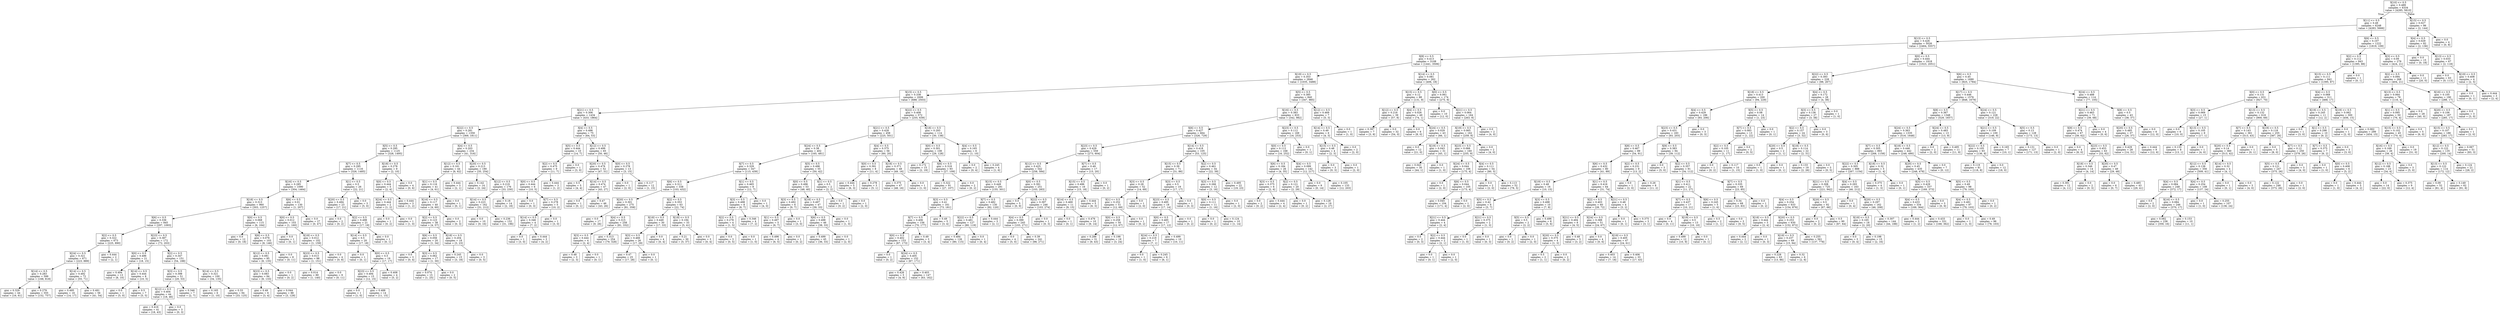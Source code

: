 digraph Tree {
node [shape=box] ;
0 [label="X[10] <= 0.5\ngini = 0.489\nsamples = 6334\nvalue = [4285, 5810]"] ;
1 [label="X[11] <= 0.5\ngini = 0.49\nsamples = 6248\nvalue = [4283, 5666]"] ;
0 -> 1 [labeldistance=2.5, labelangle=45, headlabel="True"] ;
2 [label="X[13] <= 0.5\ngini = 0.426\nsamples = 5026\nvalue = [2464, 5557]"] ;
1 -> 2 ;
3 [label="X[8] <= 0.5\ngini = 0.413\nsamples = 3108\nvalue = [1441, 3506]"] ;
2 -> 3 ;
4 [label="X[19] <= 0.5\ngini = 0.353\nsamples = 2846\nvalue = [1035, 3488]"] ;
3 -> 4 ;
5 [label="X[15] <= 0.5\ngini = 0.338\nsamples = 2006\nvalue = [688, 2503]"] ;
4 -> 5 ;
6 [label="X[21] <= 0.5\ngini = 0.306\nsamples = 1434\nvalue = [433, 1864]"] ;
5 -> 6 ;
7 [label="X[22] <= 0.5\ngini = 0.281\nsamples = 1359\nvalue = [369, 1811]"] ;
6 -> 7 ;
8 [label="X[5] <= 0.5\ngini = 0.295\nsamples = 1125\nvalue = [328, 1495]"] ;
7 -> 8 ;
9 [label="X[7] <= 0.5\ngini = 0.295\nsamples = 1116\nvalue = [326, 1485]"] ;
8 -> 9 ;
10 [label="X[16] <= 0.5\ngini = 0.285\nsamples = 1090\nvalue = [304, 1464]"] ;
9 -> 10 ;
11 [label="X[18] <= 0.5\ngini = 0.313\nsamples = 960\nvalue = [303, 1257]"] ;
10 -> 11 ;
12 [label="X[6] <= 0.5\ngini = 0.336\nsamples = 845\nvalue = [297, 1093]"] ;
11 -> 12 ;
13 [label="X[2] <= 0.5\ngini = 0.322\nsamples = 673\nvalue = [225, 890]"] ;
12 -> 13 ;
14 [label="X[24] <= 0.5\ngini = 0.321\nsamples = 671\nvalue = [223, 889]"] ;
13 -> 14 ;
15 [label="X[14] <= 0.5\ngini = 0.283\nsamples = 599\nvalue = [168, 818]"] ;
14 -> 15 ;
16 [label="gini = 0.329\nsamples = 44\nvalue = [16, 61]"] ;
15 -> 16 ;
17 [label="gini = 0.279\nsamples = 555\nvalue = [152, 757]"] ;
15 -> 17 ;
18 [label="X[14] <= 0.5\ngini = 0.492\nsamples = 72\nvalue = [55, 71]"] ;
14 -> 18 ;
19 [label="gini = 0.495\nsamples = 16\nvalue = [14, 17]"] ;
18 -> 19 ;
20 [label="gini = 0.491\nsamples = 56\nvalue = [41, 54]"] ;
18 -> 20 ;
21 [label="gini = 0.444\nsamples = 2\nvalue = [2, 1]"] ;
13 -> 21 ;
22 [label="X[23] <= 0.5\ngini = 0.387\nsamples = 172\nvalue = [72, 203]"] ;
12 -> 22 ;
23 [label="X[0] <= 0.5\ngini = 0.496\nsamples = 21\nvalue = [18, 15]"] ;
22 -> 23 ;
24 [label="gini = 0.494\nsamples = 13\nvalue = [8, 10]"] ;
23 -> 24 ;
25 [label="X[14] <= 0.5\ngini = 0.444\nsamples = 8\nvalue = [10, 5]"] ;
23 -> 25 ;
26 [label="gini = 0.0\nsamples = 1\nvalue = [5, 0]"] ;
25 -> 26 ;
27 [label="gini = 0.5\nsamples = 7\nvalue = [5, 5]"] ;
25 -> 27 ;
28 [label="X[2] <= 0.5\ngini = 0.347\nsamples = 151\nvalue = [54, 188]"] ;
22 -> 28 ;
29 [label="X[3] <= 0.5\ngini = 0.398\nsamples = 51\nvalue = [20, 53]"] ;
28 -> 29 ;
30 [label="X[12] <= 0.5\ngini = 0.404\nsamples = 44\nvalue = [18, 46]"] ;
29 -> 30 ;
31 [label="gini = 0.416\nsamples = 41\nvalue = [18, 43]"] ;
30 -> 31 ;
32 [label="gini = 0.0\nsamples = 3\nvalue = [0, 3]"] ;
30 -> 32 ;
33 [label="gini = 0.346\nsamples = 7\nvalue = [2, 7]"] ;
29 -> 33 ;
34 [label="X[14] <= 0.5\ngini = 0.321\nsamples = 100\nvalue = [34, 135]"] ;
28 -> 34 ;
35 [label="gini = 0.165\nsamples = 6\nvalue = [1, 10]"] ;
34 -> 35 ;
36 [label="gini = 0.33\nsamples = 94\nvalue = [33, 125]"] ;
34 -> 36 ;
37 [label="X[0] <= 0.5\ngini = 0.068\nsamples = 115\nvalue = [6, 164]"] ;
11 -> 37 ;
38 [label="gini = 0.0\nsamples = 12\nvalue = [0, 18]"] ;
37 -> 38 ;
39 [label="X[6] <= 0.5\ngini = 0.076\nsamples = 103\nvalue = [6, 146]"] ;
37 -> 39 ;
40 [label="X[12] <= 0.5\ngini = 0.081\nsamples = 95\nvalue = [6, 135]"] ;
39 -> 40 ;
41 [label="X[23] <= 0.5\ngini = 0.083\nsamples = 94\nvalue = [6, 133]"] ;
40 -> 41 ;
42 [label="gini = 0.49\nsamples = 6\nvalue = [3, 4]"] ;
41 -> 42 ;
43 [label="gini = 0.044\nsamples = 88\nvalue = [3, 129]"] ;
41 -> 43 ;
44 [label="gini = 0.0\nsamples = 1\nvalue = [0, 2]"] ;
40 -> 44 ;
45 [label="gini = 0.0\nsamples = 8\nvalue = [0, 11]"] ;
39 -> 45 ;
46 [label="X[6] <= 0.5\ngini = 0.01\nsamples = 130\nvalue = [1, 207]"] ;
10 -> 46 ;
47 [label="X[0] <= 0.5\ngini = 0.012\nsamples = 103\nvalue = [1, 160]"] ;
46 -> 47 ;
48 [label="gini = 0.0\nsamples = 1\nvalue = [0, 1]"] ;
47 -> 48 ;
49 [label="X[18] <= 0.5\ngini = 0.012\nsamples = 102\nvalue = [1, 159]"] ;
47 -> 49 ;
50 [label="X[23] <= 0.5\ngini = 0.013\nsamples = 98\nvalue = [1, 151]"] ;
49 -> 50 ;
51 [label="gini = 0.014\nsamples = 89\nvalue = [1, 140]"] ;
50 -> 51 ;
52 [label="gini = 0.0\nsamples = 9\nvalue = [0, 11]"] ;
50 -> 52 ;
53 [label="gini = 0.0\nsamples = 4\nvalue = [0, 8]"] ;
49 -> 53 ;
54 [label="gini = 0.0\nsamples = 27\nvalue = [0, 47]"] ;
46 -> 54 ;
55 [label="X[1] <= 0.5\ngini = 0.5\nsamples = 26\nvalue = [22, 21]"] ;
9 -> 55 ;
56 [label="X[20] <= 0.5\ngini = 0.494\nsamples = 23\nvalue = [17, 21]"] ;
55 -> 56 ;
57 [label="gini = 0.0\nsamples = 2\nvalue = [0, 2]"] ;
56 -> 57 ;
58 [label="X[2] <= 0.5\ngini = 0.498\nsamples = 21\nvalue = [17, 19]"] ;
56 -> 58 ;
59 [label="X[14] <= 0.5\ngini = 0.5\nsamples = 20\nvalue = [17, 18]"] ;
58 -> 59 ;
60 [label="gini = 0.0\nsamples = 1\nvalue = [0, 1]"] ;
59 -> 60 ;
61 [label="X[0] <= 0.5\ngini = 0.5\nsamples = 19\nvalue = [17, 17]"] ;
59 -> 61 ;
62 [label="X[23] <= 0.5\ngini = 0.494\nsamples = 15\nvalue = [12, 15]"] ;
61 -> 62 ;
63 [label="gini = 0.0\nsamples = 1\nvalue = [1, 0]"] ;
62 -> 63 ;
64 [label="gini = 0.488\nsamples = 14\nvalue = [11, 15]"] ;
62 -> 64 ;
65 [label="gini = 0.408\nsamples = 4\nvalue = [5, 2]"] ;
61 -> 65 ;
66 [label="gini = 0.0\nsamples = 1\nvalue = [0, 1]"] ;
58 -> 66 ;
67 [label="gini = 0.0\nsamples = 3\nvalue = [5, 0]"] ;
55 -> 67 ;
68 [label="X[18] <= 0.5\ngini = 0.278\nsamples = 9\nvalue = [2, 10]"] ;
8 -> 68 ;
69 [label="X[0] <= 0.5\ngini = 0.444\nsamples = 5\nvalue = [2, 4]"] ;
68 -> 69 ;
70 [label="X[24] <= 0.5\ngini = 0.444\nsamples = 2\nvalue = [1, 2]"] ;
69 -> 70 ;
71 [label="gini = 0.0\nsamples = 1\nvalue = [0, 2]"] ;
70 -> 71 ;
72 [label="gini = 0.0\nsamples = 1\nvalue = [1, 0]"] ;
70 -> 72 ;
73 [label="gini = 0.444\nsamples = 3\nvalue = [1, 2]"] ;
69 -> 73 ;
74 [label="gini = 0.0\nsamples = 4\nvalue = [0, 6]"] ;
68 -> 74 ;
75 [label="X[4] <= 0.5\ngini = 0.203\nsamples = 234\nvalue = [41, 316]"] ;
7 -> 75 ;
76 [label="X[12] <= 0.5\ngini = 0.161\nsamples = 44\nvalue = [6, 62]"] ;
75 -> 76 ;
77 [label="X[1] <= 0.5\ngini = 0.116\nsamples = 41\nvalue = [4, 61]"] ;
76 -> 77 ;
78 [label="X[16] <= 0.5\ngini = 0.117\nsamples = 40\nvalue = [4, 60]"] ;
77 -> 78 ;
79 [label="X[2] <= 0.5\ngini = 0.123\nsamples = 38\nvalue = [4, 57]"] ;
78 -> 79 ;
80 [label="X[6] <= 0.5\ngini = 0.056\nsamples = 20\nvalue = [1, 34]"] ;
79 -> 80 ;
81 [label="gini = 0.0\nsamples = 3\nvalue = [0, 4]"] ;
80 -> 81 ;
82 [label="X[3] <= 0.5\ngini = 0.062\nsamples = 17\nvalue = [1, 30]"] ;
80 -> 82 ;
83 [label="gini = 0.074\nsamples = 15\nvalue = [1, 25]"] ;
82 -> 83 ;
84 [label="gini = 0.0\nsamples = 2\nvalue = [0, 5]"] ;
82 -> 84 ;
85 [label="X[18] <= 0.5\ngini = 0.204\nsamples = 18\nvalue = [3, 23]"] ;
79 -> 85 ;
86 [label="gini = 0.245\nsamples = 15\nvalue = [3, 18]"] ;
85 -> 86 ;
87 [label="gini = 0.0\nsamples = 3\nvalue = [0, 5]"] ;
85 -> 87 ;
88 [label="gini = 0.0\nsamples = 2\nvalue = [0, 3]"] ;
78 -> 88 ;
89 [label="gini = 0.0\nsamples = 1\nvalue = [0, 1]"] ;
77 -> 89 ;
90 [label="gini = 0.444\nsamples = 3\nvalue = [2, 1]"] ;
76 -> 90 ;
91 [label="X[20] <= 0.5\ngini = 0.213\nsamples = 190\nvalue = [35, 254]"] ;
75 -> 91 ;
92 [label="gini = 0.142\nsamples = 14\nvalue = [2, 24]"] ;
91 -> 92 ;
93 [label="X[12] <= 0.5\ngini = 0.219\nsamples = 176\nvalue = [33, 230]"] ;
91 -> 93 ;
94 [label="X[14] <= 0.5\ngini = 0.223\nsamples = 162\nvalue = [31, 212]"] ;
93 -> 94 ;
95 [label="gini = 0.0\nsamples = 10\nvalue = [0, 16]"] ;
94 -> 95 ;
96 [label="gini = 0.236\nsamples = 152\nvalue = [31, 196]"] ;
94 -> 96 ;
97 [label="gini = 0.18\nsamples = 14\nvalue = [2, 18]"] ;
93 -> 97 ;
98 [label="X[4] <= 0.5\ngini = 0.496\nsamples = 75\nvalue = [64, 53]"] ;
6 -> 98 ;
99 [label="X[5] <= 0.5\ngini = 0.444\nsamples = 10\nvalue = [14, 7]"] ;
98 -> 99 ;
100 [label="X[2] <= 0.5\ngini = 0.475\nsamples = 9\nvalue = [11, 7]"] ;
99 -> 100 ;
101 [label="X[0] <= 0.5\ngini = 0.444\nsamples = 6\nvalue = [10, 5]"] ;
100 -> 101 ;
102 [label="gini = 0.0\nsamples = 1\nvalue = [0, 3]"] ;
101 -> 102 ;
103 [label="X[7] <= 0.5\ngini = 0.278\nsamples = 5\nvalue = [10, 2]"] ;
101 -> 103 ;
104 [label="X[14] <= 0.5\ngini = 0.346\nsamples = 4\nvalue = [7, 2]"] ;
103 -> 104 ;
105 [label="gini = 0.0\nsamples = 1\nvalue = [3, 0]"] ;
104 -> 105 ;
106 [label="gini = 0.444\nsamples = 3\nvalue = [4, 2]"] ;
104 -> 106 ;
107 [label="gini = 0.0\nsamples = 1\nvalue = [3, 0]"] ;
103 -> 107 ;
108 [label="gini = 0.444\nsamples = 3\nvalue = [1, 2]"] ;
100 -> 108 ;
109 [label="gini = 0.0\nsamples = 1\nvalue = [3, 0]"] ;
99 -> 109 ;
110 [label="X[12] <= 0.5\ngini = 0.499\nsamples = 65\nvalue = [50, 46]"] ;
98 -> 110 ;
111 [label="X[20] <= 0.5\ngini = 0.479\nsamples = 52\nvalue = [47, 31]"] ;
110 -> 111 ;
112 [label="gini = 0.5\nsamples = 5\nvalue = [4, 4]"] ;
111 -> 112 ;
113 [label="X[14] <= 0.5\ngini = 0.474\nsamples = 47\nvalue = [43, 27]"] ;
111 -> 113 ;
114 [label="gini = 0.0\nsamples = 1\nvalue = [0, 1]"] ;
113 -> 114 ;
115 [label="gini = 0.47\nsamples = 46\nvalue = [43, 26]"] ;
113 -> 115 ;
116 [label="X[0] <= 0.5\ngini = 0.278\nsamples = 13\nvalue = [3, 15]"] ;
110 -> 116 ;
117 [label="gini = 0.0\nsamples = 1\nvalue = [2, 0]"] ;
116 -> 117 ;
118 [label="gini = 0.117\nsamples = 12\nvalue = [1, 15]"] ;
116 -> 118 ;
119 [label="X[22] <= 0.5\ngini = 0.408\nsamples = 572\nvalue = [255, 639]"] ;
5 -> 119 ;
120 [label="X[21] <= 0.5\ngini = 0.428\nsamples = 458\nvalue = [225, 501]"] ;
119 -> 120 ;
121 [label="X[24] <= 0.5\ngini = 0.38\nsamples = 402\nvalue = [165, 481]"] ;
120 -> 121 ;
122 [label="X[7] <= 0.5\ngini = 0.329\nsamples = 347\nvalue = [115, 439]"] ;
121 -> 122 ;
123 [label="X[6] <= 0.5\ngini = 0.311\nsamples = 338\nvalue = [103, 432]"] ;
122 -> 123 ;
124 [label="X[20] <= 0.5\ngini = 0.301\nsamples = 275\nvalue = [81, 358]"] ;
123 -> 124 ;
125 [label="gini = 0.0\nsamples = 17\nvalue = [0, 26]"] ;
124 -> 125 ;
126 [label="X[4] <= 0.5\ngini = 0.315\nsamples = 258\nvalue = [81, 332]"] ;
124 -> 126 ;
127 [label="X[3] <= 0.5\ngini = 0.444\nsamples = 4\nvalue = [2, 4]"] ;
126 -> 127 ;
128 [label="gini = 0.48\nsamples = 3\nvalue = [2, 3]"] ;
127 -> 128 ;
129 [label="gini = 0.0\nsamples = 1\nvalue = [0, 1]"] ;
127 -> 129 ;
130 [label="gini = 0.313\nsamples = 254\nvalue = [79, 328]"] ;
126 -> 130 ;
131 [label="X[2] <= 0.5\ngini = 0.353\nsamples = 63\nvalue = [22, 74]"] ;
123 -> 131 ;
132 [label="X[18] <= 0.5\ngini = 0.449\nsamples = 30\nvalue = [17, 33]"] ;
131 -> 132 ;
133 [label="X[3] <= 0.5\ngini = 0.466\nsamples = 26\nvalue = [17, 29]"] ;
132 -> 133 ;
134 [label="gini = 0.47\nsamples = 25\nvalue = [17, 28]"] ;
133 -> 134 ;
135 [label="gini = 0.0\nsamples = 1\nvalue = [0, 1]"] ;
133 -> 135 ;
136 [label="gini = 0.0\nsamples = 4\nvalue = [0, 4]"] ;
132 -> 136 ;
137 [label="X[18] <= 0.5\ngini = 0.194\nsamples = 33\nvalue = [5, 41]"] ;
131 -> 137 ;
138 [label="gini = 0.21\nsamples = 30\nvalue = [5, 37]"] ;
137 -> 138 ;
139 [label="gini = 0.0\nsamples = 3\nvalue = [0, 4]"] ;
137 -> 139 ;
140 [label="X[1] <= 0.5\ngini = 0.465\nsamples = 9\nvalue = [12, 7]"] ;
122 -> 140 ;
141 [label="X[3] <= 0.5\ngini = 0.498\nsamples = 8\nvalue = [8, 7]"] ;
140 -> 141 ;
142 [label="X[2] <= 0.5\ngini = 0.278\nsamples = 4\nvalue = [1, 5]"] ;
141 -> 142 ;
143 [label="gini = 0.0\nsamples = 3\nvalue = [0, 5]"] ;
142 -> 143 ;
144 [label="gini = 0.0\nsamples = 1\nvalue = [1, 0]"] ;
142 -> 144 ;
145 [label="gini = 0.346\nsamples = 4\nvalue = [7, 2]"] ;
141 -> 145 ;
146 [label="gini = 0.0\nsamples = 1\nvalue = [4, 0]"] ;
140 -> 146 ;
147 [label="X[5] <= 0.5\ngini = 0.496\nsamples = 55\nvalue = [50, 42]"] ;
121 -> 147 ;
148 [label="X[0] <= 0.5\ngini = 0.496\nsamples = 53\nvalue = [48, 40]"] ;
147 -> 148 ;
149 [label="X[3] <= 0.5\ngini = 0.492\nsamples = 6\nvalue = [9, 7]"] ;
148 -> 149 ;
150 [label="X[1] <= 0.5\ngini = 0.497\nsamples = 5\nvalue = [6, 7]"] ;
149 -> 150 ;
151 [label="gini = 0.496\nsamples = 4\nvalue = [6, 5]"] ;
150 -> 151 ;
152 [label="gini = 0.0\nsamples = 1\nvalue = [0, 2]"] ;
150 -> 152 ;
153 [label="gini = 0.0\nsamples = 1\nvalue = [3, 0]"] ;
149 -> 153 ;
154 [label="X[18] <= 0.5\ngini = 0.497\nsamples = 47\nvalue = [39, 33]"] ;
148 -> 154 ;
155 [label="X[6] <= 0.5\ngini = 0.498\nsamples = 46\nvalue = [38, 33]"] ;
154 -> 155 ;
156 [label="gini = 0.499\nsamples = 45\nvalue = [36, 33]"] ;
155 -> 156 ;
157 [label="gini = 0.0\nsamples = 1\nvalue = [2, 0]"] ;
155 -> 157 ;
158 [label="gini = 0.0\nsamples = 1\nvalue = [1, 0]"] ;
154 -> 158 ;
159 [label="X[1] <= 0.5\ngini = 0.5\nsamples = 2\nvalue = [2, 2]"] ;
147 -> 159 ;
160 [label="gini = 0.0\nsamples = 1\nvalue = [0, 2]"] ;
159 -> 160 ;
161 [label="gini = 0.0\nsamples = 1\nvalue = [2, 0]"] ;
159 -> 161 ;
162 [label="X[4] <= 0.5\ngini = 0.375\nsamples = 56\nvalue = [60, 20]"] ;
120 -> 162 ;
163 [label="X[0] <= 0.5\ngini = 0.391\nsamples = 8\nvalue = [11, 4]"] ;
162 -> 163 ;
164 [label="gini = 0.444\nsamples = 5\nvalue = [6, 3]"] ;
163 -> 164 ;
165 [label="gini = 0.278\nsamples = 3\nvalue = [5, 1]"] ;
163 -> 165 ;
166 [label="X[18] <= 0.5\ngini = 0.371\nsamples = 48\nvalue = [49, 16]"] ;
162 -> 166 ;
167 [label="gini = 0.375\nsamples = 47\nvalue = [48, 16]"] ;
166 -> 167 ;
168 [label="gini = 0.0\nsamples = 1\nvalue = [1, 0]"] ;
166 -> 168 ;
169 [label="X[18] <= 0.5\ngini = 0.293\nsamples = 114\nvalue = [30, 138]"] ;
119 -> 169 ;
170 [label="X[0] <= 0.5\ngini = 0.301\nsamples = 108\nvalue = [29, 128]"] ;
169 -> 170 ;
171 [label="gini = 0.172\nsamples = 15\nvalue = [2, 19]"] ;
170 -> 171 ;
172 [label="X[6] <= 0.5\ngini = 0.318\nsamples = 93\nvalue = [27, 109]"] ;
170 -> 172 ;
173 [label="gini = 0.322\nsamples = 91\nvalue = [27, 107]"] ;
172 -> 173 ;
174 [label="gini = 0.0\nsamples = 2\nvalue = [0, 2]"] ;
172 -> 174 ;
175 [label="X[4] <= 0.5\ngini = 0.165\nsamples = 6\nvalue = [1, 10]"] ;
169 -> 175 ;
176 [label="gini = 0.0\nsamples = 2\nvalue = [0, 4]"] ;
175 -> 176 ;
177 [label="gini = 0.245\nsamples = 4\nvalue = [1, 6]"] ;
175 -> 177 ;
178 [label="X[5] <= 0.5\ngini = 0.385\nsamples = 840\nvalue = [347, 985]"] ;
4 -> 178 ;
179 [label="X[16] <= 0.5\ngini = 0.383\nsamples = 833\nvalue = [342, 982]"] ;
178 -> 179 ;
180 [label="X[6] <= 0.5\ngini = 0.427\nsamples = 664\nvalue = [326, 729]"] ;
179 -> 180 ;
181 [label="X[23] <= 0.5\ngini = 0.429\nsamples = 559\nvalue = [273, 604]"] ;
180 -> 181 ;
182 [label="X[12] <= 0.5\ngini = 0.425\nsamples = 542\nvalue = [258, 584]"] ;
181 -> 182 ;
183 [label="X[15] <= 0.5\ngini = 0.449\nsamples = 291\nvalue = [155, 301]"] ;
182 -> 183 ;
184 [label="X[3] <= 0.5\ngini = 0.41\nsamples = 161\nvalue = [73, 181]"] ;
183 -> 184 ;
185 [label="X[7] <= 0.5\ngini = 0.406\nsamples = 156\nvalue = [70, 177]"] ;
184 -> 185 ;
186 [label="X[0] <= 0.5\ngini = 0.402\nsamples = 153\nvalue = [67, 173]"] ;
185 -> 186 ;
187 [label="gini = 0.0\nsamples = 1\nvalue = [0, 2]"] ;
186 -> 187 ;
188 [label="X[24] <= 0.5\ngini = 0.405\nsamples = 152\nvalue = [67, 171]"] ;
186 -> 188 ;
189 [label="gini = 0.426\nsamples = 5\nvalue = [4, 9]"] ;
188 -> 189 ;
190 [label="gini = 0.403\nsamples = 147\nvalue = [63, 162]"] ;
188 -> 190 ;
191 [label="gini = 0.49\nsamples = 3\nvalue = [3, 4]"] ;
185 -> 191 ;
192 [label="gini = 0.49\nsamples = 5\nvalue = [3, 4]"] ;
184 -> 192 ;
193 [label="X[7] <= 0.5\ngini = 0.482\nsamples = 130\nvalue = [82, 120]"] ;
183 -> 193 ;
194 [label="X[22] <= 0.5\ngini = 0.481\nsamples = 127\nvalue = [80, 119]"] ;
193 -> 194 ;
195 [label="gini = 0.484\nsamples = 126\nvalue = [80, 115]"] ;
194 -> 195 ;
196 [label="gini = 0.0\nsamples = 1\nvalue = [0, 4]"] ;
194 -> 196 ;
197 [label="gini = 0.444\nsamples = 3\nvalue = [2, 1]"] ;
193 -> 197 ;
198 [label="X[0] <= 0.5\ngini = 0.391\nsamples = 251\nvalue = [103, 283]"] ;
182 -> 198 ;
199 [label="gini = 0.0\nsamples = 5\nvalue = [0, 9]"] ;
198 -> 199 ;
200 [label="X[22] <= 0.5\ngini = 0.397\nsamples = 246\nvalue = [103, 274]"] ;
198 -> 200 ;
201 [label="X[4] <= 0.5\ngini = 0.399\nsamples = 245\nvalue = [103, 271]"] ;
200 -> 201 ;
202 [label="gini = 0.0\nsamples = 4\nvalue = [5, 0]"] ;
201 -> 202 ;
203 [label="gini = 0.39\nsamples = 241\nvalue = [98, 271]"] ;
201 -> 203 ;
204 [label="gini = 0.0\nsamples = 1\nvalue = [0, 3]"] ;
200 -> 204 ;
205 [label="X[7] <= 0.5\ngini = 0.49\nsamples = 17\nvalue = [15, 20]"] ;
181 -> 205 ;
206 [label="X[15] <= 0.5\ngini = 0.496\nsamples = 16\nvalue = [15, 18]"] ;
205 -> 206 ;
207 [label="X[14] <= 0.5\ngini = 0.469\nsamples = 11\nvalue = [9, 15]"] ;
206 -> 207 ;
208 [label="gini = 0.0\nsamples = 1\nvalue = [0, 1]"] ;
207 -> 208 ;
209 [label="gini = 0.476\nsamples = 10\nvalue = [9, 14]"] ;
207 -> 209 ;
210 [label="gini = 0.444\nsamples = 5\nvalue = [6, 3]"] ;
206 -> 210 ;
211 [label="gini = 0.0\nsamples = 1\nvalue = [0, 2]"] ;
205 -> 211 ;
212 [label="X[14] <= 0.5\ngini = 0.418\nsamples = 105\nvalue = [53, 125]"] ;
180 -> 212 ;
213 [label="X[15] <= 0.5\ngini = 0.39\nsamples = 71\nvalue = [31, 86]"] ;
212 -> 213 ;
214 [label="X[3] <= 0.5\ngini = 0.28\nsamples = 52\nvalue = [14, 69]"] ;
213 -> 214 ;
215 [label="X[1] <= 0.5\ngini = 0.252\nsamples = 51\nvalue = [12, 69]"] ;
214 -> 215 ;
216 [label="X[0] <= 0.5\ngini = 0.258\nsamples = 50\nvalue = [12, 67]"] ;
215 -> 216 ;
217 [label="gini = 0.286\nsamples = 31\nvalue = [9, 43]"] ;
216 -> 217 ;
218 [label="gini = 0.198\nsamples = 19\nvalue = [3, 24]"] ;
216 -> 218 ;
219 [label="gini = 0.0\nsamples = 1\nvalue = [0, 2]"] ;
215 -> 219 ;
220 [label="gini = 0.0\nsamples = 1\nvalue = [2, 0]"] ;
214 -> 220 ;
221 [label="X[3] <= 0.5\ngini = 0.5\nsamples = 19\nvalue = [17, 17]"] ;
213 -> 221 ;
222 [label="X[23] <= 0.5\ngini = 0.495\nsamples = 18\nvalue = [17, 14]"] ;
221 -> 222 ;
223 [label="X[0] <= 0.5\ngini = 0.485\nsamples = 17\nvalue = [17, 12]"] ;
222 -> 223 ;
224 [label="X[24] <= 0.5\ngini = 0.219\nsamples = 7\nvalue = [7, 1]"] ;
223 -> 224 ;
225 [label="gini = 0.0\nsamples = 1\nvalue = [1, 0]"] ;
224 -> 225 ;
226 [label="gini = 0.245\nsamples = 6\nvalue = [6, 1]"] ;
224 -> 226 ;
227 [label="gini = 0.499\nsamples = 10\nvalue = [10, 11]"] ;
223 -> 227 ;
228 [label="gini = 0.0\nsamples = 1\nvalue = [0, 2]"] ;
222 -> 228 ;
229 [label="gini = 0.0\nsamples = 1\nvalue = [0, 3]"] ;
221 -> 229 ;
230 [label="X[2] <= 0.5\ngini = 0.461\nsamples = 34\nvalue = [22, 39]"] ;
212 -> 230 ;
231 [label="X[3] <= 0.5\ngini = 0.266\nsamples = 12\nvalue = [3, 16]"] ;
230 -> 231 ;
232 [label="X[0] <= 0.5\ngini = 0.111\nsamples = 11\nvalue = [1, 16]"] ;
231 -> 232 ;
233 [label="gini = 0.0\nsamples = 1\nvalue = [0, 2]"] ;
232 -> 233 ;
234 [label="gini = 0.124\nsamples = 10\nvalue = [1, 14]"] ;
232 -> 234 ;
235 [label="gini = 0.0\nsamples = 1\nvalue = [2, 0]"] ;
231 -> 235 ;
236 [label="gini = 0.495\nsamples = 22\nvalue = [19, 23]"] ;
230 -> 236 ;
237 [label="X[23] <= 0.5\ngini = 0.112\nsamples = 169\nvalue = [16, 253]"] ;
179 -> 237 ;
238 [label="X[0] <= 0.5\ngini = 0.112\nsamples = 168\nvalue = [16, 252]"] ;
237 -> 238 ;
239 [label="X[6] <= 0.5\ngini = 0.184\nsamples = 26\nvalue = [4, 35]"] ;
238 -> 239 ;
240 [label="X[3] <= 0.5\ngini = 0.375\nsamples = 6\nvalue = [2, 6]"] ;
239 -> 240 ;
241 [label="gini = 0.0\nsamples = 2\nvalue = [0, 2]"] ;
240 -> 241 ;
242 [label="gini = 0.444\nsamples = 4\nvalue = [2, 4]"] ;
240 -> 242 ;
243 [label="X[2] <= 0.5\ngini = 0.121\nsamples = 20\nvalue = [2, 29]"] ;
239 -> 243 ;
244 [label="gini = 0.0\nsamples = 1\nvalue = [0, 2]"] ;
243 -> 244 ;
245 [label="gini = 0.128\nsamples = 19\nvalue = [2, 27]"] ;
243 -> 245 ;
246 [label="X[4] <= 0.5\ngini = 0.099\nsamples = 142\nvalue = [12, 217]"] ;
238 -> 246 ;
247 [label="gini = 0.0\nsamples = 9\nvalue = [0, 14]"] ;
246 -> 247 ;
248 [label="gini = 0.105\nsamples = 133\nvalue = [12, 203]"] ;
246 -> 248 ;
249 [label="gini = 0.0\nsamples = 1\nvalue = [0, 1]"] ;
237 -> 249 ;
250 [label="X[12] <= 0.5\ngini = 0.469\nsamples = 7\nvalue = [5, 3]"] ;
178 -> 250 ;
251 [label="X[14] <= 0.5\ngini = 0.49\nsamples = 6\nvalue = [4, 3]"] ;
250 -> 251 ;
252 [label="X[15] <= 0.5\ngini = 0.48\nsamples = 4\nvalue = [2, 3]"] ;
251 -> 252 ;
253 [label="gini = 0.0\nsamples = 3\nvalue = [0, 3]"] ;
252 -> 253 ;
254 [label="gini = 0.0\nsamples = 1\nvalue = [2, 0]"] ;
252 -> 254 ;
255 [label="gini = 0.0\nsamples = 2\nvalue = [2, 0]"] ;
251 -> 255 ;
256 [label="gini = 0.0\nsamples = 1\nvalue = [1, 0]"] ;
250 -> 256 ;
257 [label="X[14] <= 0.5\ngini = 0.081\nsamples = 262\nvalue = [406, 18]"] ;
3 -> 257 ;
258 [label="X[15] <= 0.5\ngini = 0.12\nsamples = 88\nvalue = [131, 9]"] ;
257 -> 258 ;
259 [label="X[12] <= 0.5\ngini = 0.216\nsamples = 39\nvalue = [57, 8]"] ;
258 -> 259 ;
260 [label="gini = 0.397\nsamples = 7\nvalue = [3, 8]"] ;
259 -> 260 ;
261 [label="gini = 0.0\nsamples = 32\nvalue = [54, 0]"] ;
259 -> 261 ;
262 [label="X[4] <= 0.5\ngini = 0.026\nsamples = 49\nvalue = [74, 1]"] ;
258 -> 262 ;
263 [label="gini = 0.0\nsamples = 6\nvalue = [8, 0]"] ;
262 -> 263 ;
264 [label="X[24] <= 0.5\ngini = 0.029\nsamples = 43\nvalue = [66, 1]"] ;
262 -> 264 ;
265 [label="gini = 0.0\nsamples = 12\nvalue = [21, 0]"] ;
264 -> 265 ;
266 [label="X[19] <= 0.5\ngini = 0.043\nsamples = 31\nvalue = [45, 1]"] ;
264 -> 266 ;
267 [label="gini = 0.043\nsamples = 30\nvalue = [44, 1]"] ;
266 -> 267 ;
268 [label="gini = 0.0\nsamples = 1\nvalue = [1, 0]"] ;
266 -> 268 ;
269 [label="X[0] <= 0.5\ngini = 0.061\nsamples = 174\nvalue = [275, 9]"] ;
257 -> 269 ;
270 [label="gini = 0.0\nsamples = 10\nvalue = [12, 0]"] ;
269 -> 270 ;
271 [label="X[21] <= 0.5\ngini = 0.064\nsamples = 164\nvalue = [263, 9]"] ;
269 -> 271 ;
272 [label="X[19] <= 0.5\ngini = 0.065\nsamples = 162\nvalue = [259, 9]"] ;
271 -> 272 ;
273 [label="X[23] <= 0.5\ngini = 0.066\nsamples = 160\nvalue = [255, 9]"] ;
272 -> 273 ;
274 [label="X[24] <= 0.5\ngini = 0.044\nsamples = 106\nvalue = [175, 4]"] ;
273 -> 274 ;
275 [label="gini = 0.0\nsamples = 1\nvalue = [2, 0]"] ;
274 -> 275 ;
276 [label="X[6] <= 0.5\ngini = 0.044\nsamples = 105\nvalue = [173, 4]"] ;
274 -> 276 ;
277 [label="gini = 0.045\nsamples = 104\nvalue = [171, 4]"] ;
276 -> 277 ;
278 [label="gini = 0.0\nsamples = 1\nvalue = [2, 0]"] ;
276 -> 278 ;
279 [label="X[4] <= 0.5\ngini = 0.111\nsamples = 54\nvalue = [80, 5]"] ;
273 -> 279 ;
280 [label="gini = 0.0\nsamples = 2\nvalue = [2, 0]"] ;
279 -> 280 ;
281 [label="gini = 0.113\nsamples = 52\nvalue = [78, 5]"] ;
279 -> 281 ;
282 [label="gini = 0.0\nsamples = 2\nvalue = [4, 0]"] ;
272 -> 282 ;
283 [label="gini = 0.0\nsamples = 2\nvalue = [4, 0]"] ;
271 -> 283 ;
284 [label="X[0] <= 0.5\ngini = 0.444\nsamples = 1918\nvalue = [1023, 2051]"] ;
2 -> 284 ;
285 [label="X[22] <= 0.5\ngini = 0.393\nsamples = 228\nvalue = [98, 267]"] ;
284 -> 285 ;
286 [label="X[18] <= 0.5\ngini = 0.413\nsamples = 200\nvalue = [94, 229]"] ;
285 -> 286 ;
287 [label="X[4] <= 0.5\ngini = 0.429\nsamples = 186\nvalue = [93, 206]"] ;
286 -> 287 ;
288 [label="X[23] <= 0.5\ngini = 0.431\nsamples = 183\nvalue = [93, 203]"] ;
287 -> 288 ;
289 [label="X[8] <= 0.5\ngini = 0.467\nsamples = 89\nvalue = [54, 91]"] ;
288 -> 289 ;
290 [label="X[6] <= 0.5\ngini = 0.432\nsamples = 80\nvalue = [41, 89]"] ;
289 -> 290 ;
291 [label="X[19] <= 0.5\ngini = 0.48\nsamples = 16\nvalue = [10, 15]"] ;
290 -> 291 ;
292 [label="X[5] <= 0.5\ngini = 0.42\nsamples = 6\nvalue = [3, 7]"] ;
291 -> 292 ;
293 [label="X[21] <= 0.5\ngini = 0.444\nsamples = 4\nvalue = [2, 4]"] ;
292 -> 293 ;
294 [label="gini = 0.0\nsamples = 2\nvalue = [0, 3]"] ;
293 -> 294 ;
295 [label="X[2] <= 0.5\ngini = 0.444\nsamples = 2\nvalue = [2, 1]"] ;
293 -> 295 ;
296 [label="gini = 0.0\nsamples = 1\nvalue = [0, 1]"] ;
295 -> 296 ;
297 [label="gini = 0.0\nsamples = 1\nvalue = [2, 0]"] ;
295 -> 297 ;
298 [label="X[21] <= 0.5\ngini = 0.375\nsamples = 2\nvalue = [1, 3]"] ;
292 -> 298 ;
299 [label="gini = 0.0\nsamples = 1\nvalue = [1, 0]"] ;
298 -> 299 ;
300 [label="gini = 0.0\nsamples = 1\nvalue = [0, 3]"] ;
298 -> 300 ;
301 [label="X[3] <= 0.5\ngini = 0.498\nsamples = 10\nvalue = [7, 8]"] ;
291 -> 301 ;
302 [label="X[5] <= 0.5\ngini = 0.5\nsamples = 2\nvalue = [2, 2]"] ;
301 -> 302 ;
303 [label="gini = 0.0\nsamples = 1\nvalue = [0, 2]"] ;
302 -> 303 ;
304 [label="gini = 0.0\nsamples = 1\nvalue = [2, 0]"] ;
302 -> 304 ;
305 [label="gini = 0.496\nsamples = 8\nvalue = [5, 6]"] ;
301 -> 305 ;
306 [label="X[1] <= 0.5\ngini = 0.416\nsamples = 64\nvalue = [31, 74]"] ;
290 -> 306 ;
307 [label="X[2] <= 0.5\ngini = 0.403\nsamples = 60\nvalue = [28, 72]"] ;
306 -> 307 ;
308 [label="X[21] <= 0.5\ngini = 0.494\nsamples = 9\nvalue = [4, 5]"] ;
307 -> 308 ;
309 [label="X[20] <= 0.5\ngini = 0.375\nsamples = 4\nvalue = [1, 3]"] ;
308 -> 309 ;
310 [label="gini = 0.5\nsamples = 2\nvalue = [1, 1]"] ;
309 -> 310 ;
311 [label="gini = 0.0\nsamples = 2\nvalue = [0, 2]"] ;
309 -> 311 ;
312 [label="gini = 0.48\nsamples = 5\nvalue = [3, 2]"] ;
308 -> 312 ;
313 [label="X[24] <= 0.5\ngini = 0.388\nsamples = 51\nvalue = [24, 67]"] ;
307 -> 313 ;
314 [label="gini = 0.0\nsamples = 4\nvalue = [0, 6]"] ;
313 -> 314 ;
315 [label="X[19] <= 0.5\ngini = 0.405\nsamples = 47\nvalue = [24, 61]"] ;
313 -> 315 ;
316 [label="gini = 0.403\nsamples = 14\nvalue = [7, 18]"] ;
315 -> 316 ;
317 [label="gini = 0.406\nsamples = 33\nvalue = [17, 43]"] ;
315 -> 317 ;
318 [label="X[21] <= 0.5\ngini = 0.48\nsamples = 4\nvalue = [3, 2]"] ;
306 -> 318 ;
319 [label="gini = 0.0\nsamples = 1\nvalue = [0, 1]"] ;
318 -> 319 ;
320 [label="gini = 0.375\nsamples = 3\nvalue = [3, 1]"] ;
318 -> 320 ;
321 [label="X[2] <= 0.5\ngini = 0.231\nsamples = 9\nvalue = [13, 2]"] ;
289 -> 321 ;
322 [label="gini = 0.0\nsamples = 1\nvalue = [2, 0]"] ;
321 -> 322 ;
323 [label="gini = 0.26\nsamples = 8\nvalue = [11, 2]"] ;
321 -> 323 ;
324 [label="X[9] <= 0.5\ngini = 0.383\nsamples = 94\nvalue = [39, 112]"] ;
288 -> 324 ;
325 [label="gini = 0.0\nsamples = 3\nvalue = [5, 0]"] ;
324 -> 325 ;
326 [label="X[2] <= 0.5\ngini = 0.357\nsamples = 91\nvalue = [34, 112]"] ;
324 -> 326 ;
327 [label="X[1] <= 0.5\ngini = 0.411\nsamples = 22\nvalue = [11, 27]"] ;
326 -> 327 ;
328 [label="X[7] <= 0.5\ngini = 0.437\nsamples = 17\nvalue = [10, 21]"] ;
327 -> 328 ;
329 [label="gini = 0.0\nsamples = 4\nvalue = [0, 11]"] ;
328 -> 329 ;
330 [label="X[19] <= 0.5\ngini = 0.5\nsamples = 13\nvalue = [10, 10]"] ;
328 -> 330 ;
331 [label="gini = 0.499\nsamples = 12\nvalue = [10, 9]"] ;
330 -> 331 ;
332 [label="gini = 0.0\nsamples = 1\nvalue = [0, 1]"] ;
330 -> 332 ;
333 [label="X[6] <= 0.5\ngini = 0.245\nsamples = 5\nvalue = [1, 6]"] ;
327 -> 333 ;
334 [label="gini = 0.5\nsamples = 2\nvalue = [1, 1]"] ;
333 -> 334 ;
335 [label="gini = 0.0\nsamples = 3\nvalue = [0, 5]"] ;
333 -> 335 ;
336 [label="X[7] <= 0.5\ngini = 0.335\nsamples = 69\nvalue = [23, 85]"] ;
326 -> 336 ;
337 [label="gini = 0.34\nsamples = 68\nvalue = [23, 83]"] ;
336 -> 337 ;
338 [label="gini = 0.0\nsamples = 1\nvalue = [0, 2]"] ;
336 -> 338 ;
339 [label="gini = 0.0\nsamples = 3\nvalue = [0, 3]"] ;
287 -> 339 ;
340 [label="X[5] <= 0.5\ngini = 0.08\nsamples = 14\nvalue = [1, 23]"] ;
286 -> 340 ;
341 [label="X[7] <= 0.5\ngini = 0.083\nsamples = 13\nvalue = [1, 22]"] ;
340 -> 341 ;
342 [label="X[2] <= 0.5\ngini = 0.105\nsamples = 11\nvalue = [1, 17]"] ;
341 -> 342 ;
343 [label="gini = 0.0\nsamples = 1\nvalue = [0, 2]"] ;
342 -> 343 ;
344 [label="gini = 0.117\nsamples = 10\nvalue = [1, 15]"] ;
342 -> 344 ;
345 [label="gini = 0.0\nsamples = 2\nvalue = [0, 5]"] ;
341 -> 345 ;
346 [label="gini = 0.0\nsamples = 1\nvalue = [0, 1]"] ;
340 -> 346 ;
347 [label="X[4] <= 0.5\ngini = 0.172\nsamples = 28\nvalue = [4, 38]"] ;
285 -> 347 ;
348 [label="X[3] <= 0.5\ngini = 0.136\nsamples = 27\nvalue = [3, 38]"] ;
347 -> 348 ;
349 [label="X[2] <= 0.5\ngini = 0.157\nsamples = 24\nvalue = [3, 32]"] ;
348 -> 349 ;
350 [label="X[20] <= 0.5\ngini = 0.5\nsamples = 2\nvalue = [1, 1]"] ;
349 -> 350 ;
351 [label="gini = 0.0\nsamples = 1\nvalue = [1, 0]"] ;
350 -> 351 ;
352 [label="gini = 0.0\nsamples = 1\nvalue = [0, 1]"] ;
350 -> 352 ;
353 [label="X[18] <= 0.5\ngini = 0.114\nsamples = 22\nvalue = [2, 31]"] ;
349 -> 353 ;
354 [label="gini = 0.133\nsamples = 19\nvalue = [2, 26]"] ;
353 -> 354 ;
355 [label="gini = 0.0\nsamples = 3\nvalue = [0, 5]"] ;
353 -> 355 ;
356 [label="gini = 0.0\nsamples = 3\nvalue = [0, 6]"] ;
348 -> 356 ;
357 [label="gini = 0.0\nsamples = 1\nvalue = [1, 0]"] ;
347 -> 357 ;
358 [label="X[6] <= 0.5\ngini = 0.45\nsamples = 1690\nvalue = [925, 1784]"] ;
284 -> 358 ;
359 [label="X[17] <= 0.5\ngini = 0.446\nsamples = 1576\nvalue = [848, 1679]"] ;
358 -> 359 ;
360 [label="X[8] <= 0.5\ngini = 0.367\nsamples = 1348\nvalue = [529, 1657]"] ;
359 -> 360 ;
361 [label="X[24] <= 0.5\ngini = 0.363\nsamples = 1335\nvalue = [516, 1648]"] ;
360 -> 361 ;
362 [label="X[7] <= 0.5\ngini = 0.305\nsamples = 893\nvalue = [268, 1158]"] ;
361 -> 362 ;
363 [label="X[22] <= 0.5\ngini = 0.305\nsamples = 888\nvalue = [267, 1154]"] ;
362 -> 363 ;
364 [label="X[21] <= 0.5\ngini = 0.308\nsamples = 725\nvalue = [221, 942]"] ;
363 -> 364 ;
365 [label="X[4] <= 0.5\ngini = 0.254\nsamples = 633\nvalue = [154, 876]"] ;
364 -> 365 ;
366 [label="X[18] <= 0.5\ngini = 0.444\nsamples = 3\nvalue = [2, 4]"] ;
365 -> 366 ;
367 [label="gini = 0.444\nsamples = 2\nvalue = [2, 1]"] ;
366 -> 367 ;
368 [label="gini = 0.0\nsamples = 1\nvalue = [0, 3]"] ;
366 -> 368 ;
369 [label="X[20] <= 0.5\ngini = 0.253\nsamples = 630\nvalue = [152, 872]"] ;
365 -> 369 ;
370 [label="X[19] <= 0.5\ngini = 0.237\nsamples = 69\nvalue = [15, 94]"] ;
369 -> 370 ;
371 [label="gini = 0.228\nsamples = 63\nvalue = [13, 86]"] ;
370 -> 371 ;
372 [label="gini = 0.32\nsamples = 6\nvalue = [2, 8]"] ;
370 -> 372 ;
373 [label="gini = 0.255\nsamples = 561\nvalue = [137, 778]"] ;
369 -> 373 ;
374 [label="X[20] <= 0.5\ngini = 0.5\nsamples = 92\nvalue = [67, 66]"] ;
364 -> 374 ;
375 [label="gini = 0.0\nsamples = 2\nvalue = [0, 2]"] ;
374 -> 375 ;
376 [label="gini = 0.5\nsamples = 90\nvalue = [67, 64]"] ;
374 -> 376 ;
377 [label="X[4] <= 0.5\ngini = 0.293\nsamples = 163\nvalue = [46, 212]"] ;
363 -> 377 ;
378 [label="gini = 0.0\nsamples = 1\nvalue = [0, 4]"] ;
377 -> 378 ;
379 [label="X[20] <= 0.5\ngini = 0.297\nsamples = 162\nvalue = [46, 208]"] ;
377 -> 379 ;
380 [label="X[18] <= 0.5\ngini = 0.165\nsamples = 18\nvalue = [2, 20]"] ;
379 -> 380 ;
381 [label="gini = 0.0\nsamples = 3\nvalue = [0, 4]"] ;
380 -> 381 ;
382 [label="gini = 0.198\nsamples = 15\nvalue = [2, 16]"] ;
380 -> 382 ;
383 [label="gini = 0.307\nsamples = 144\nvalue = [44, 188]"] ;
379 -> 383 ;
384 [label="X[18] <= 0.5\ngini = 0.32\nsamples = 5\nvalue = [1, 4]"] ;
362 -> 384 ;
385 [label="gini = 0.375\nsamples = 4\nvalue = [1, 3]"] ;
384 -> 385 ;
386 [label="gini = 0.0\nsamples = 1\nvalue = [0, 1]"] ;
384 -> 386 ;
387 [label="X[18] <= 0.5\ngini = 0.446\nsamples = 442\nvalue = [248, 490]"] ;
361 -> 387 ;
388 [label="X[20] <= 0.5\ngini = 0.45\nsamples = 435\nvalue = [248, 478]"] ;
387 -> 388 ;
389 [label="X[5] <= 0.5\ngini = 0.429\nsamples = 337\nvalue = [169, 373]"] ;
388 -> 389 ;
390 [label="X[4] <= 0.5\ngini = 0.433\nsamples = 334\nvalue = [169, 364]"] ;
389 -> 390 ;
391 [label="gini = 0.444\nsamples = 3\nvalue = [1, 2]"] ;
390 -> 391 ;
392 [label="gini = 0.433\nsamples = 331\nvalue = [168, 362]"] ;
390 -> 392 ;
393 [label="gini = 0.0\nsamples = 3\nvalue = [0, 9]"] ;
389 -> 393 ;
394 [label="X[5] <= 0.5\ngini = 0.49\nsamples = 98\nvalue = [79, 105]"] ;
388 -> 394 ;
395 [label="X[4] <= 0.5\ngini = 0.491\nsamples = 97\nvalue = [79, 103]"] ;
394 -> 395 ;
396 [label="gini = 0.0\nsamples = 1\nvalue = [1, 0]"] ;
395 -> 396 ;
397 [label="gini = 0.49\nsamples = 96\nvalue = [78, 103]"] ;
395 -> 397 ;
398 [label="gini = 0.0\nsamples = 1\nvalue = [0, 2]"] ;
394 -> 398 ;
399 [label="gini = 0.0\nsamples = 7\nvalue = [0, 12]"] ;
387 -> 399 ;
400 [label="X[24] <= 0.5\ngini = 0.483\nsamples = 13\nvalue = [13, 9]"] ;
360 -> 400 ;
401 [label="gini = 0.0\nsamples = 2\nvalue = [2, 0]"] ;
400 -> 401 ;
402 [label="gini = 0.495\nsamples = 11\nvalue = [11, 9]"] ;
400 -> 402 ;
403 [label="X[24] <= 0.5\ngini = 0.121\nsamples = 228\nvalue = [319, 22]"] ;
359 -> 403 ;
404 [label="X[21] <= 0.5\ngini = 0.109\nsamples = 100\nvalue = [146, 9]"] ;
403 -> 404 ;
405 [label="X[22] <= 0.5\ngini = 0.105\nsamples = 93\nvalue = [136, 8]"] ;
404 -> 405 ;
406 [label="gini = 0.119\nsamples = 81\nvalue = [118, 8]"] ;
405 -> 406 ;
407 [label="gini = 0.0\nsamples = 12\nvalue = [18, 0]"] ;
405 -> 407 ;
408 [label="gini = 0.165\nsamples = 7\nvalue = [10, 1]"] ;
404 -> 408 ;
409 [label="X[5] <= 0.5\ngini = 0.13\nsamples = 128\nvalue = [173, 13]"] ;
403 -> 409 ;
410 [label="gini = 0.131\nsamples = 127\nvalue = [171, 13]"] ;
409 -> 410 ;
411 [label="gini = 0.0\nsamples = 1\nvalue = [2, 0]"] ;
409 -> 411 ;
412 [label="X[24] <= 0.5\ngini = 0.488\nsamples = 114\nvalue = [77, 105]"] ;
358 -> 412 ;
413 [label="X[21] <= 0.5\ngini = 0.463\nsamples = 71\nvalue = [39, 68]"] ;
412 -> 413 ;
414 [label="X[9] <= 0.5\ngini = 0.474\nsamples = 67\nvalue = [39, 62]"] ;
413 -> 414 ;
415 [label="gini = 0.0\nsamples = 4\nvalue = [6, 0]"] ;
414 -> 415 ;
416 [label="X[23] <= 0.5\ngini = 0.453\nsamples = 63\nvalue = [33, 62]"] ;
414 -> 416 ;
417 [label="X[18] <= 0.5\ngini = 0.346\nsamples = 14\nvalue = [4, 14]"] ;
416 -> 417 ;
418 [label="gini = 0.391\nsamples = 12\nvalue = [4, 11]"] ;
417 -> 418 ;
419 [label="gini = 0.0\nsamples = 2\nvalue = [0, 3]"] ;
417 -> 419 ;
420 [label="X[20] <= 0.5\ngini = 0.47\nsamples = 49\nvalue = [29, 48]"] ;
416 -> 420 ;
421 [label="gini = 0.0\nsamples = 6\nvalue = [0, 7]"] ;
420 -> 421 ;
422 [label="gini = 0.485\nsamples = 43\nvalue = [29, 41]"] ;
420 -> 422 ;
423 [label="gini = 0.0\nsamples = 4\nvalue = [0, 6]"] ;
413 -> 423 ;
424 [label="X[8] <= 0.5\ngini = 0.5\nsamples = 43\nvalue = [38, 37]"] ;
412 -> 424 ;
425 [label="X[20] <= 0.5\ngini = 0.485\nsamples = 37\nvalue = [26, 37]"] ;
424 -> 425 ;
426 [label="gini = 0.429\nsamples = 28\nvalue = [14, 31]"] ;
425 -> 426 ;
427 [label="gini = 0.444\nsamples = 9\nvalue = [12, 6]"] ;
425 -> 427 ;
428 [label="gini = 0.0\nsamples = 6\nvalue = [12, 0]"] ;
424 -> 428 ;
429 [label="X[6] <= 0.5\ngini = 0.107\nsamples = 1222\nvalue = [1819, 109]"] ;
1 -> 429 ;
430 [label="X[2] <= 0.5\ngini = 0.112\nsamples = 943\nvalue = [1395, 88]"] ;
429 -> 430 ;
431 [label="X[15] <= 0.5\ngini = 0.111\nsamples = 942\nvalue = [1395, 87]"] ;
430 -> 431 ;
432 [label="X[0] <= 0.5\ngini = 0.131\nsamples = 631\nvalue = [927, 70]"] ;
431 -> 432 ;
433 [label="X[3] <= 0.5\ngini = 0.069\nsamples = 15\nvalue = [27, 1]"] ;
432 -> 433 ;
434 [label="gini = 0.0\nsamples = 6\nvalue = [10, 0]"] ;
433 -> 434 ;
435 [label="X[13] <= 0.5\ngini = 0.105\nsamples = 9\nvalue = [17, 1]"] ;
433 -> 435 ;
436 [label="gini = 0.133\nsamples = 8\nvalue = [13, 1]"] ;
435 -> 436 ;
437 [label="gini = 0.0\nsamples = 1\nvalue = [4, 0]"] ;
435 -> 437 ;
438 [label="X[13] <= 0.5\ngini = 0.132\nsamples = 616\nvalue = [900, 69]"] ;
432 -> 438 ;
439 [label="X[7] <= 0.5\ngini = 0.143\nsamples = 361\nvalue = [513, 43]"] ;
438 -> 439 ;
440 [label="X[20] <= 0.5\ngini = 0.14\nsamples = 360\nvalue = [513, 42]"] ;
439 -> 440 ;
441 [label="X[12] <= 0.5\ngini = 0.138\nsamples = 356\nvalue = [509, 41]"] ;
440 -> 441 ;
442 [label="X[4] <= 0.5\ngini = 0.084\nsamples = 248\nvalue = [372, 17]"] ;
441 -> 442 ;
443 [label="gini = 0.0\nsamples = 2\nvalue = [2, 0]"] ;
442 -> 443 ;
444 [label="X[16] <= 0.5\ngini = 0.084\nsamples = 246\nvalue = [370, 17]"] ;
442 -> 444 ;
445 [label="gini = 0.082\nsamples = 236\nvalue = [359, 16]"] ;
444 -> 445 ;
446 [label="gini = 0.153\nsamples = 10\nvalue = [11, 1]"] ;
444 -> 446 ;
447 [label="X[4] <= 0.5\ngini = 0.254\nsamples = 108\nvalue = [137, 24]"] ;
441 -> 447 ;
448 [label="gini = 0.0\nsamples = 1\nvalue = [1, 0]"] ;
447 -> 448 ;
449 [label="gini = 0.255\nsamples = 107\nvalue = [136, 24]"] ;
447 -> 449 ;
450 [label="X[14] <= 0.5\ngini = 0.32\nsamples = 4\nvalue = [4, 1]"] ;
440 -> 450 ;
451 [label="gini = 0.0\nsamples = 1\nvalue = [0, 1]"] ;
450 -> 451 ;
452 [label="gini = 0.0\nsamples = 3\nvalue = [4, 0]"] ;
450 -> 452 ;
453 [label="gini = 0.0\nsamples = 1\nvalue = [0, 1]"] ;
439 -> 453 ;
454 [label="X[19] <= 0.5\ngini = 0.118\nsamples = 255\nvalue = [387, 26]"] ;
438 -> 454 ;
455 [label="gini = 0.0\nsamples = 5\nvalue = [8, 0]"] ;
454 -> 455 ;
456 [label="X[7] <= 0.5\ngini = 0.12\nsamples = 250\nvalue = [379, 26]"] ;
454 -> 456 ;
457 [label="X[5] <= 0.5\ngini = 0.121\nsamples = 247\nvalue = [375, 26]"] ;
456 -> 457 ;
458 [label="gini = 0.122\nsamples = 246\nvalue = [373, 26]"] ;
457 -> 458 ;
459 [label="gini = 0.0\nsamples = 1\nvalue = [2, 0]"] ;
457 -> 459 ;
460 [label="gini = 0.0\nsamples = 3\nvalue = [4, 0]"] ;
456 -> 460 ;
461 [label="X[4] <= 0.5\ngini = 0.068\nsamples = 311\nvalue = [468, 17]"] ;
431 -> 461 ;
462 [label="X[19] <= 0.5\ngini = 0.245\nsamples = 11\nvalue = [12, 2]"] ;
461 -> 462 ;
463 [label="gini = 0.0\nsamples = 1\nvalue = [3, 0]"] ;
462 -> 463 ;
464 [label="X[1] <= 0.5\ngini = 0.298\nsamples = 10\nvalue = [9, 2]"] ;
462 -> 464 ;
465 [label="X[7] <= 0.5\ngini = 0.375\nsamples = 7\nvalue = [6, 2]"] ;
464 -> 465 ;
466 [label="gini = 0.0\nsamples = 1\nvalue = [1, 0]"] ;
465 -> 466 ;
467 [label="X[0] <= 0.5\ngini = 0.408\nsamples = 6\nvalue = [5, 2]"] ;
465 -> 467 ;
468 [label="gini = 0.0\nsamples = 1\nvalue = [1, 0]"] ;
467 -> 468 ;
469 [label="gini = 0.444\nsamples = 5\nvalue = [4, 2]"] ;
467 -> 469 ;
470 [label="gini = 0.0\nsamples = 3\nvalue = [3, 0]"] ;
464 -> 470 ;
471 [label="X[19] <= 0.5\ngini = 0.062\nsamples = 300\nvalue = [456, 15]"] ;
461 -> 471 ;
472 [label="gini = 0.0\nsamples = 1\nvalue = [2, 0]"] ;
471 -> 472 ;
473 [label="gini = 0.062\nsamples = 299\nvalue = [454, 15]"] ;
471 -> 473 ;
474 [label="gini = 0.0\nsamples = 1\nvalue = [0, 1]"] ;
430 -> 474 ;
475 [label="X[3] <= 0.5\ngini = 0.09\nsamples = 279\nvalue = [424, 21]"] ;
429 -> 475 ;
476 [label="X[2] <= 0.5\ngini = 0.094\nsamples = 268\nvalue = [404, 21]"] ;
475 -> 476 ;
477 [label="X[13] <= 0.5\ngini = 0.064\nsamples = 78\nvalue = [116, 4]"] ;
476 -> 477 ;
478 [label="X[1] <= 0.5\ngini = 0.095\nsamples = 50\nvalue = [76, 4]"] ;
477 -> 478 ;
479 [label="X[15] <= 0.5\ngini = 0.102\nsamples = 45\nvalue = [70, 4]"] ;
478 -> 479 ;
480 [label="X[16] <= 0.5\ngini = 0.169\nsamples = 26\nvalue = [39, 4]"] ;
479 -> 480 ;
481 [label="X[12] <= 0.5\ngini = 0.188\nsamples = 23\nvalue = [34, 4]"] ;
480 -> 481 ;
482 [label="gini = 0.0\nsamples = 14\nvalue = [22, 0]"] ;
481 -> 482 ;
483 [label="gini = 0.375\nsamples = 9\nvalue = [12, 4]"] ;
481 -> 483 ;
484 [label="gini = 0.0\nsamples = 3\nvalue = [5, 0]"] ;
480 -> 484 ;
485 [label="gini = 0.0\nsamples = 19\nvalue = [31, 0]"] ;
479 -> 485 ;
486 [label="gini = 0.0\nsamples = 5\nvalue = [6, 0]"] ;
478 -> 486 ;
487 [label="gini = 0.0\nsamples = 28\nvalue = [40, 0]"] ;
477 -> 487 ;
488 [label="X[16] <= 0.5\ngini = 0.105\nsamples = 190\nvalue = [288, 17]"] ;
476 -> 488 ;
489 [label="X[20] <= 0.5\ngini = 0.106\nsamples = 187\nvalue = [285, 17]"] ;
488 -> 489 ;
490 [label="X[15] <= 0.5\ngini = 0.107\nsamples = 186\nvalue = [283, 17]"] ;
489 -> 490 ;
491 [label="X[12] <= 0.5\ngini = 0.122\nsamples = 135\nvalue = [200, 14]"] ;
490 -> 491 ;
492 [label="X[13] <= 0.5\ngini = 0.122\nsamples = 114\nvalue = [172, 12]"] ;
491 -> 492 ;
493 [label="gini = 0.09\nsamples = 52\nvalue = [81, 4]"] ;
492 -> 493 ;
494 [label="gini = 0.149\nsamples = 62\nvalue = [91, 8]"] ;
492 -> 494 ;
495 [label="gini = 0.124\nsamples = 21\nvalue = [28, 2]"] ;
491 -> 495 ;
496 [label="gini = 0.067\nsamples = 51\nvalue = [83, 3]"] ;
490 -> 496 ;
497 [label="gini = 0.0\nsamples = 1\nvalue = [2, 0]"] ;
489 -> 497 ;
498 [label="gini = 0.0\nsamples = 3\nvalue = [3, 0]"] ;
488 -> 498 ;
499 [label="gini = 0.0\nsamples = 11\nvalue = [20, 0]"] ;
475 -> 499 ;
500 [label="X[15] <= 0.5\ngini = 0.027\nsamples = 86\nvalue = [2, 144]"] ;
0 -> 500 [labeldistance=2.5, labelangle=-45, headlabel="False"] ;
501 [label="X[4] <= 0.5\ngini = 0.029\nsamples = 82\nvalue = [2, 136]"] ;
500 -> 501 ;
502 [label="gini = 0.0\nsamples = 15\nvalue = [0, 18]"] ;
501 -> 502 ;
503 [label="X[13] <= 0.5\ngini = 0.033\nsamples = 67\nvalue = [2, 118]"] ;
501 -> 503 ;
504 [label="gini = 0.0\nsamples = 63\nvalue = [0, 113]"] ;
503 -> 504 ;
505 [label="X[19] <= 0.5\ngini = 0.408\nsamples = 4\nvalue = [2, 5]"] ;
503 -> 505 ;
506 [label="gini = 0.0\nsamples = 1\nvalue = [0, 1]"] ;
505 -> 506 ;
507 [label="gini = 0.444\nsamples = 3\nvalue = [2, 4]"] ;
505 -> 507 ;
508 [label="gini = 0.0\nsamples = 4\nvalue = [0, 8]"] ;
500 -> 508 ;
}